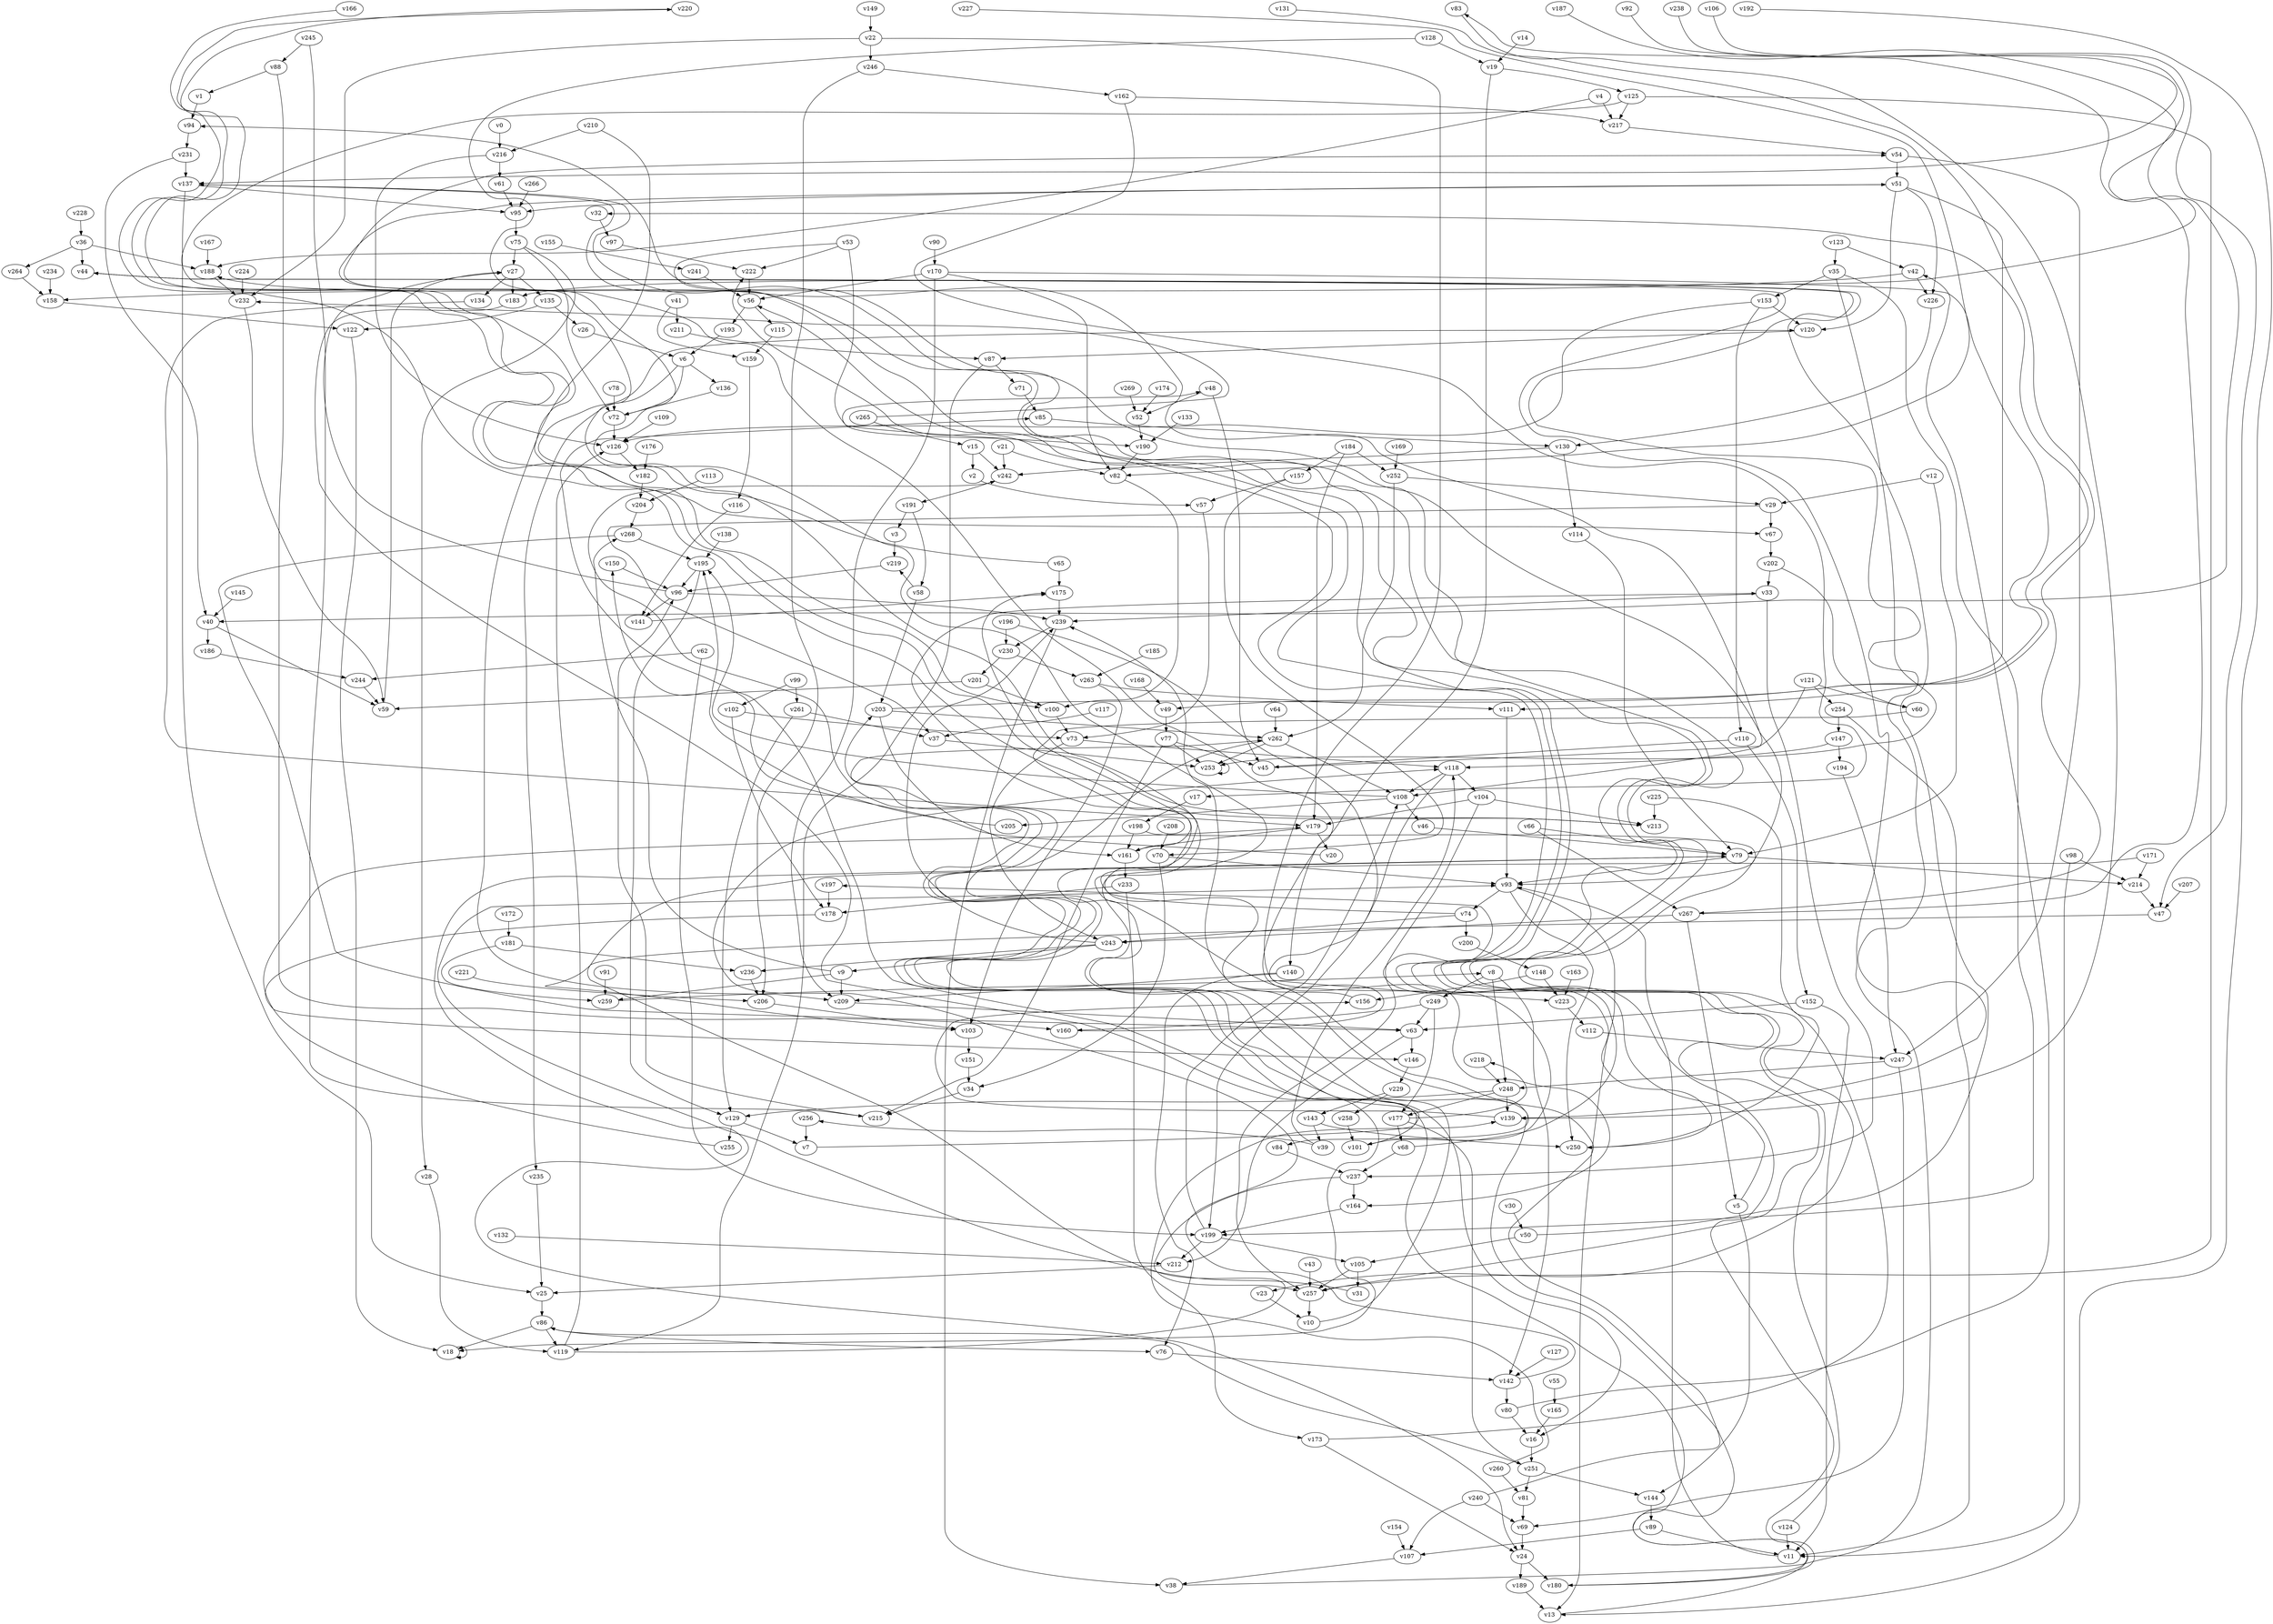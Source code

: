 // Benchmark game 404 - 270 vertices
// time_bound: 83
// targets: v129
digraph G {
    v0 [name="v0", player=1];
    v1 [name="v1", player=0];
    v2 [name="v2", player=1];
    v3 [name="v3", player=0];
    v4 [name="v4", player=0];
    v5 [name="v5", player=0];
    v6 [name="v6", player=1];
    v7 [name="v7", player=0];
    v8 [name="v8", player=1];
    v9 [name="v9", player=1];
    v10 [name="v10", player=0];
    v11 [name="v11", player=1];
    v12 [name="v12", player=1];
    v13 [name="v13", player=0];
    v14 [name="v14", player=1];
    v15 [name="v15", player=0];
    v16 [name="v16", player=0];
    v17 [name="v17", player=0];
    v18 [name="v18", player=1];
    v19 [name="v19", player=0];
    v20 [name="v20", player=1];
    v21 [name="v21", player=1];
    v22 [name="v22", player=1];
    v23 [name="v23", player=1];
    v24 [name="v24", player=1];
    v25 [name="v25", player=0];
    v26 [name="v26", player=0];
    v27 [name="v27", player=0];
    v28 [name="v28", player=0];
    v29 [name="v29", player=0];
    v30 [name="v30", player=1];
    v31 [name="v31", player=0];
    v32 [name="v32", player=0];
    v33 [name="v33", player=1];
    v34 [name="v34", player=0];
    v35 [name="v35", player=0];
    v36 [name="v36", player=1];
    v37 [name="v37", player=0];
    v38 [name="v38", player=1];
    v39 [name="v39", player=1];
    v40 [name="v40", player=1];
    v41 [name="v41", player=1];
    v42 [name="v42", player=1];
    v43 [name="v43", player=0];
    v44 [name="v44", player=0];
    v45 [name="v45", player=1];
    v46 [name="v46", player=0];
    v47 [name="v47", player=0];
    v48 [name="v48", player=1];
    v49 [name="v49", player=0];
    v50 [name="v50", player=0];
    v51 [name="v51", player=1];
    v52 [name="v52", player=1];
    v53 [name="v53", player=0];
    v54 [name="v54", player=1];
    v55 [name="v55", player=1];
    v56 [name="v56", player=0];
    v57 [name="v57", player=1];
    v58 [name="v58", player=0];
    v59 [name="v59", player=1];
    v60 [name="v60", player=0];
    v61 [name="v61", player=1];
    v62 [name="v62", player=0];
    v63 [name="v63", player=0];
    v64 [name="v64", player=0];
    v65 [name="v65", player=1];
    v66 [name="v66", player=1];
    v67 [name="v67", player=1];
    v68 [name="v68", player=1];
    v69 [name="v69", player=0];
    v70 [name="v70", player=1];
    v71 [name="v71", player=1];
    v72 [name="v72", player=1];
    v73 [name="v73", player=1];
    v74 [name="v74", player=1];
    v75 [name="v75", player=0];
    v76 [name="v76", player=0];
    v77 [name="v77", player=0];
    v78 [name="v78", player=0];
    v79 [name="v79", player=1];
    v80 [name="v80", player=1];
    v81 [name="v81", player=0];
    v82 [name="v82", player=1];
    v83 [name="v83", player=1];
    v84 [name="v84", player=1];
    v85 [name="v85", player=1];
    v86 [name="v86", player=0];
    v87 [name="v87", player=0];
    v88 [name="v88", player=1];
    v89 [name="v89", player=0];
    v90 [name="v90", player=1];
    v91 [name="v91", player=0];
    v92 [name="v92", player=0];
    v93 [name="v93", player=0];
    v94 [name="v94", player=0];
    v95 [name="v95", player=1];
    v96 [name="v96", player=1];
    v97 [name="v97", player=0];
    v98 [name="v98", player=1];
    v99 [name="v99", player=1];
    v100 [name="v100", player=1];
    v101 [name="v101", player=1];
    v102 [name="v102", player=0];
    v103 [name="v103", player=0];
    v104 [name="v104", player=1];
    v105 [name="v105", player=0];
    v106 [name="v106", player=1];
    v107 [name="v107", player=0];
    v108 [name="v108", player=0];
    v109 [name="v109", player=0];
    v110 [name="v110", player=0];
    v111 [name="v111", player=1];
    v112 [name="v112", player=0];
    v113 [name="v113", player=1];
    v114 [name="v114", player=0];
    v115 [name="v115", player=0];
    v116 [name="v116", player=1];
    v117 [name="v117", player=0];
    v118 [name="v118", player=0];
    v119 [name="v119", player=1];
    v120 [name="v120", player=0];
    v121 [name="v121", player=1];
    v122 [name="v122", player=0];
    v123 [name="v123", player=0];
    v124 [name="v124", player=1];
    v125 [name="v125", player=0];
    v126 [name="v126", player=0];
    v127 [name="v127", player=1];
    v128 [name="v128", player=0];
    v129 [name="v129", player=0, target=1];
    v130 [name="v130", player=1];
    v131 [name="v131", player=0];
    v132 [name="v132", player=0];
    v133 [name="v133", player=0];
    v134 [name="v134", player=0];
    v135 [name="v135", player=0];
    v136 [name="v136", player=1];
    v137 [name="v137", player=1];
    v138 [name="v138", player=0];
    v139 [name="v139", player=0];
    v140 [name="v140", player=0];
    v141 [name="v141", player=1];
    v142 [name="v142", player=0];
    v143 [name="v143", player=1];
    v144 [name="v144", player=0];
    v145 [name="v145", player=1];
    v146 [name="v146", player=1];
    v147 [name="v147", player=1];
    v148 [name="v148", player=1];
    v149 [name="v149", player=1];
    v150 [name="v150", player=1];
    v151 [name="v151", player=0];
    v152 [name="v152", player=1];
    v153 [name="v153", player=1];
    v154 [name="v154", player=1];
    v155 [name="v155", player=0];
    v156 [name="v156", player=1];
    v157 [name="v157", player=1];
    v158 [name="v158", player=1];
    v159 [name="v159", player=0];
    v160 [name="v160", player=1];
    v161 [name="v161", player=1];
    v162 [name="v162", player=0];
    v163 [name="v163", player=1];
    v164 [name="v164", player=1];
    v165 [name="v165", player=1];
    v166 [name="v166", player=1];
    v167 [name="v167", player=0];
    v168 [name="v168", player=0];
    v169 [name="v169", player=0];
    v170 [name="v170", player=0];
    v171 [name="v171", player=1];
    v172 [name="v172", player=0];
    v173 [name="v173", player=1];
    v174 [name="v174", player=0];
    v175 [name="v175", player=0];
    v176 [name="v176", player=1];
    v177 [name="v177", player=1];
    v178 [name="v178", player=0];
    v179 [name="v179", player=0];
    v180 [name="v180", player=1];
    v181 [name="v181", player=1];
    v182 [name="v182", player=1];
    v183 [name="v183", player=1];
    v184 [name="v184", player=0];
    v185 [name="v185", player=0];
    v186 [name="v186", player=1];
    v187 [name="v187", player=0];
    v188 [name="v188", player=0];
    v189 [name="v189", player=1];
    v190 [name="v190", player=0];
    v191 [name="v191", player=1];
    v192 [name="v192", player=1];
    v193 [name="v193", player=0];
    v194 [name="v194", player=1];
    v195 [name="v195", player=0];
    v196 [name="v196", player=1];
    v197 [name="v197", player=1];
    v198 [name="v198", player=0];
    v199 [name="v199", player=0];
    v200 [name="v200", player=0];
    v201 [name="v201", player=0];
    v202 [name="v202", player=1];
    v203 [name="v203", player=0];
    v204 [name="v204", player=0];
    v205 [name="v205", player=0];
    v206 [name="v206", player=1];
    v207 [name="v207", player=0];
    v208 [name="v208", player=1];
    v209 [name="v209", player=1];
    v210 [name="v210", player=1];
    v211 [name="v211", player=1];
    v212 [name="v212", player=1];
    v213 [name="v213", player=0];
    v214 [name="v214", player=0];
    v215 [name="v215", player=1];
    v216 [name="v216", player=0];
    v217 [name="v217", player=0];
    v218 [name="v218", player=1];
    v219 [name="v219", player=0];
    v220 [name="v220", player=1];
    v221 [name="v221", player=1];
    v222 [name="v222", player=0];
    v223 [name="v223", player=1];
    v224 [name="v224", player=1];
    v225 [name="v225", player=1];
    v226 [name="v226", player=0];
    v227 [name="v227", player=1];
    v228 [name="v228", player=0];
    v229 [name="v229", player=1];
    v230 [name="v230", player=0];
    v231 [name="v231", player=0];
    v232 [name="v232", player=0];
    v233 [name="v233", player=1];
    v234 [name="v234", player=0];
    v235 [name="v235", player=0];
    v236 [name="v236", player=0];
    v237 [name="v237", player=1];
    v238 [name="v238", player=0];
    v239 [name="v239", player=1];
    v240 [name="v240", player=0];
    v241 [name="v241", player=0];
    v242 [name="v242", player=1];
    v243 [name="v243", player=0];
    v244 [name="v244", player=0];
    v245 [name="v245", player=0];
    v246 [name="v246", player=0];
    v247 [name="v247", player=0];
    v248 [name="v248", player=0];
    v249 [name="v249", player=0];
    v250 [name="v250", player=1];
    v251 [name="v251", player=1];
    v252 [name="v252", player=0];
    v253 [name="v253", player=1];
    v254 [name="v254", player=0];
    v255 [name="v255", player=0];
    v256 [name="v256", player=1];
    v257 [name="v257", player=1];
    v258 [name="v258", player=1];
    v259 [name="v259", player=1];
    v260 [name="v260", player=0];
    v261 [name="v261", player=1];
    v262 [name="v262", player=0];
    v263 [name="v263", player=0];
    v264 [name="v264", player=1];
    v265 [name="v265", player=0];
    v266 [name="v266", player=1];
    v267 [name="v267", player=1];
    v268 [name="v268", player=0];
    v269 [name="v269", player=0];

    v0 -> v216;
    v1 -> v94;
    v2 -> v57;
    v3 -> v219;
    v4 -> v188 [constraint="t < 12"];
    v5 -> v222 [constraint="t >= 5"];
    v6 -> v136;
    v7 -> v262 [constraint="t >= 5"];
    v8 -> v248;
    v9 -> v268;
    v10 -> v203 [constraint="t >= 2"];
    v11 -> v93;
    v12 -> v79;
    v13 -> v85 [constraint="t < 7"];
    v14 -> v19;
    v15 -> v242;
    v16 -> v251;
    v17 -> v198;
    v18 -> v18 [constraint="t mod 3 == 2"];
    v19 -> v140;
    v20 -> v150 [constraint="t < 13"];
    v21 -> v242;
    v22 -> v232;
    v23 -> v10;
    v24 -> v189;
    v25 -> v86;
    v26 -> v6;
    v27 -> v183;
    v28 -> v119;
    v29 -> v37 [constraint="t >= 5"];
    v30 -> v50;
    v31 -> v93 [constraint="t mod 3 == 2"];
    v32 -> v97;
    v33 -> v237;
    v34 -> v215;
    v35 -> v199;
    v36 -> v188;
    v37 -> v253;
    v38 -> v44 [constraint="t >= 4"];
    v39 -> v256 [constraint="t mod 4 == 1"];
    v40 -> v186;
    v41 -> v211;
    v42 -> v158 [constraint="t < 15"];
    v43 -> v257;
    v44 -> v139 [constraint="t mod 3 == 1"];
    v45 -> v188 [constraint="t mod 3 == 1"];
    v46 -> v79;
    v47 -> v103 [constraint="t >= 2"];
    v48 -> v45;
    v49 -> v77;
    v50 -> v44 [constraint="t >= 5"];
    v51 -> v95;
    v52 -> v190;
    v53 -> v257 [constraint="t < 9"];
    v54 -> v51;
    v55 -> v165;
    v56 -> v115;
    v57 -> v73;
    v58 -> v219 [constraint="t mod 2 == 0"];
    v59 -> v27;
    v60 -> v84 [constraint="t >= 4"];
    v61 -> v95;
    v62 -> v244;
    v63 -> v212;
    v64 -> v262;
    v65 -> v120 [constraint="t >= 1"];
    v66 -> v79;
    v67 -> v202;
    v68 -> v48 [constraint="t mod 5 == 4"];
    v69 -> v24;
    v70 -> v34;
    v71 -> v85;
    v72 -> v126;
    v73 -> v243;
    v74 -> v33 [constraint="t mod 5 == 4"];
    v75 -> v27;
    v76 -> v142;
    v77 -> v45;
    v78 -> v72;
    v79 -> v24 [constraint="t >= 5"];
    v80 -> v42 [constraint="t < 10"];
    v81 -> v69;
    v82 -> v100;
    v83 -> v139 [constraint="t mod 2 == 1"];
    v84 -> v237;
    v85 -> v130;
    v86 -> v119;
    v87 -> v119;
    v88 -> v1;
    v89 -> v11;
    v90 -> v170;
    v91 -> v259;
    v92 -> v137 [constraint="t >= 5"];
    v93 -> v250;
    v94 -> v231;
    v95 -> v75;
    v96 -> v27 [constraint="t mod 5 == 0"];
    v97 -> v222;
    v98 -> v214;
    v99 -> v102;
    v100 -> v73;
    v101 -> v242 [constraint="t < 10"];
    v102 -> v178;
    v103 -> v151;
    v104 -> v257;
    v105 -> v257;
    v106 -> v47 [constraint="t mod 2 == 0"];
    v107 -> v38;
    v108 -> v46;
    v109 -> v126;
    v110 -> v152;
    v111 -> v93;
    v112 -> v247;
    v113 -> v204;
    v114 -> v79;
    v115 -> v159;
    v116 -> v141;
    v117 -> v37;
    v118 -> v104;
    v119 -> v79 [constraint="t mod 4 == 1"];
    v120 -> v87;
    v121 -> v254;
    v122 -> v18;
    v123 -> v42;
    v124 -> v137 [constraint="t mod 3 == 0"];
    v125 -> v100 [constraint="t >= 4"];
    v126 -> v182;
    v127 -> v142;
    v128 -> v164 [constraint="t >= 5"];
    v129 -> v255;
    v130 -> v114;
    v131 -> v267 [constraint="t < 12"];
    v132 -> v212;
    v133 -> v190;
    v134 -> v179 [constraint="t < 7"];
    v135 -> v122;
    v136 -> v72;
    v137 -> v23 [constraint="t >= 4"];
    v138 -> v195;
    v139 -> v156 [constraint="t < 5"];
    v140 -> v76;
    v141 -> v175 [constraint="t < 15"];
    v142 -> v118 [constraint="t < 5"];
    v143 -> v250;
    v144 -> v89;
    v145 -> v40;
    v146 -> v229;
    v147 -> v194;
    v148 -> v156;
    v149 -> v22;
    v150 -> v96;
    v151 -> v34;
    v152 -> v11;
    v153 -> v120;
    v154 -> v107;
    v155 -> v241;
    v156 -> v239;
    v157 -> v70 [constraint="t >= 4"];
    v158 -> v122;
    v159 -> v116;
    v160 -> v54 [constraint="t < 14"];
    v161 -> v175 [constraint="t >= 1"];
    v162 -> v17 [constraint="t < 14"];
    v163 -> v223;
    v164 -> v199;
    v165 -> v16;
    v166 -> v213 [constraint="t < 15"];
    v167 -> v188;
    v168 -> v49;
    v169 -> v252;
    v170 -> v49 [constraint="t >= 1"];
    v171 -> v180 [constraint="t < 14"];
    v172 -> v181;
    v173 -> v94 [constraint="t mod 2 == 1"];
    v174 -> v52;
    v175 -> v239;
    v176 -> v182;
    v177 -> v218 [constraint="t mod 4 == 0"];
    v178 -> v146 [constraint="t < 15"];
    v179 -> v20;
    v180 -> v56 [constraint="t >= 4"];
    v181 -> v236;
    v182 -> v204;
    v183 -> v18 [constraint="t >= 4"];
    v184 -> v157;
    v185 -> v263;
    v186 -> v244;
    v187 -> v183 [constraint="t >= 3"];
    v188 -> v232;
    v189 -> v13;
    v190 -> v82;
    v191 -> v3;
    v192 -> v13 [constraint="t mod 5 == 2"];
    v193 -> v6;
    v194 -> v247;
    v195 -> v96;
    v196 -> v101 [constraint="t < 10"];
    v197 -> v178;
    v198 -> v93 [constraint="t >= 2"];
    v199 -> v212;
    v200 -> v148;
    v201 -> v59;
    v202 -> v33;
    v203 -> v32 [constraint="t < 12"];
    v204 -> v268;
    v205 -> v195;
    v206 -> v103;
    v207 -> v47;
    v208 -> v70;
    v209 -> v63;
    v210 -> v209;
    v211 -> v87;
    v212 -> v25;
    v213 -> v220 [constraint="t >= 4"];
    v214 -> v47;
    v215 -> v96;
    v216 -> v126;
    v217 -> v54;
    v218 -> v248;
    v219 -> v96;
    v220 -> v67 [constraint="t < 10"];
    v221 -> v206;
    v222 -> v56;
    v223 -> v112;
    v224 -> v232;
    v225 -> v213;
    v226 -> v130;
    v227 -> v82 [constraint="t >= 3"];
    v228 -> v36;
    v229 -> v143;
    v230 -> v201;
    v231 -> v40;
    v232 -> v59;
    v233 -> v178;
    v234 -> v158;
    v235 -> v25;
    v236 -> v206;
    v237 -> v257 [constraint="t >= 3"];
    v238 -> v40 [constraint="t < 10"];
    v239 -> v230;
    v240 -> v51 [constraint="t >= 1"];
    v241 -> v56;
    v242 -> v191;
    v243 -> v239;
    v244 -> v59;
    v245 -> v88;
    v246 -> v162;
    v247 -> v248;
    v248 -> v139;
    v249 -> v63;
    v250 -> v197 [constraint="t mod 4 == 1"];
    v251 -> v86 [constraint="t < 14"];
    v252 -> v262;
    v253 -> v253;
    v254 -> v147;
    v255 -> v179 [constraint="t < 5"];
    v256 -> v7;
    v257 -> v10;
    v258 -> v101;
    v259 -> v8 [constraint="t >= 3"];
    v260 -> v139 [constraint="t mod 5 == 1"];
    v261 -> v129;
    v262 -> v16 [constraint="t >= 4"];
    v263 -> v111;
    v264 -> v158;
    v265 -> v232 [constraint="t >= 3"];
    v266 -> v95;
    v267 -> v83 [constraint="t < 14"];
    v268 -> v63 [constraint="t < 7"];
    v269 -> v52;
    v201 -> v100;
    v184 -> v179;
    v75 -> v28;
    v125 -> v217;
    v237 -> v164;
    v161 -> v233;
    v58 -> v203;
    v195 -> v129;
    v70 -> v93;
    v135 -> v26;
    v129 -> v7;
    v196 -> v230;
    v98 -> v11;
    v63 -> v146;
    v51 -> v120;
    v118 -> v108;
    v140 -> v209;
    v65 -> v175;
    v108 -> v195;
    v251 -> v144;
    v243 -> v9;
    v9 -> v209;
    v153 -> v110;
    v184 -> v252;
    v233 -> v173;
    v15 -> v2;
    v29 -> v67;
    v93 -> v74;
    v41 -> v159;
    v170 -> v82;
    v231 -> v137;
    v170 -> v209;
    v21 -> v82;
    v203 -> v161;
    v181 -> v259;
    v8 -> v249;
    v123 -> v35;
    v125 -> v257;
    v86 -> v18;
    v199 -> v108;
    v153 -> v126;
    v243 -> v236;
    v36 -> v264;
    v80 -> v16;
    v267 -> v5;
    v262 -> v108;
    v75 -> v72;
    v262 -> v253;
    v108 -> v205;
    v171 -> v214;
    v51 -> v226;
    v267 -> v243;
    v74 -> v200;
    v104 -> v179;
    v24 -> v180;
    v142 -> v80;
    v86 -> v76;
    v246 -> v206;
    v104 -> v213;
    v162 -> v217;
    v56 -> v193;
    v118 -> v199;
    v137 -> v95;
    v130 -> v242;
    v121 -> v60;
    v157 -> v57;
    v202 -> v60;
    v53 -> v190;
    v191 -> v58;
    v239 -> v38;
    v6 -> v72;
    v124 -> v11;
    v249 -> v177;
    v203 -> v262;
    v48 -> v52;
    v6 -> v235;
    v152 -> v63;
    v249 -> v160;
    v36 -> v44;
    v74 -> v243;
    v210 -> v216;
    v121 -> v108;
    v62 -> v199;
    v9 -> v259;
    v240 -> v69;
    v35 -> v253;
    v96 -> v239;
    v27 -> v134;
    v79 -> v214;
    v99 -> v261;
    v19 -> v125;
    v51 -> v111;
    v254 -> v11;
    v12 -> v29;
    v66 -> v267;
    v245 -> v215;
    v53 -> v222;
    v268 -> v195;
    v89 -> v107;
    v102 -> v73;
    v216 -> v61;
    v230 -> v263;
    v247 -> v69;
    v27 -> v135;
    v35 -> v153;
    v5 -> v144;
    v137 -> v25;
    v54 -> v247;
    v173 -> v24;
    v40 -> v59;
    v240 -> v107;
    v148 -> v223;
    v251 -> v81;
    v87 -> v71;
    v22 -> v223;
    v225 -> v250;
    v229 -> v258;
    v199 -> v105;
    v4 -> v217;
    v22 -> v246;
    v263 -> v103;
    v170 -> v56;
    v33 -> v239;
    v248 -> v129;
    v93 -> v13;
    v110 -> v45;
    v147 -> v118;
    v77 -> v253;
    v73 -> v118;
    v265 -> v15;
    v260 -> v81;
    v128 -> v19;
    v96 -> v141;
    v88 -> v160;
    v177 -> v251;
    v39 -> v118;
    v77 -> v215;
    v198 -> v161;
    v177 -> v68;
    v143 -> v39;
    v179 -> v161;
    v248 -> v177;
    v261 -> v37;
    v68 -> v237;
    v105 -> v31;
    v50 -> v105;
    v119 -> v126;
    v42 -> v226;
    v79 -> v93;
    v252 -> v29;
    v8 -> v142;
}
